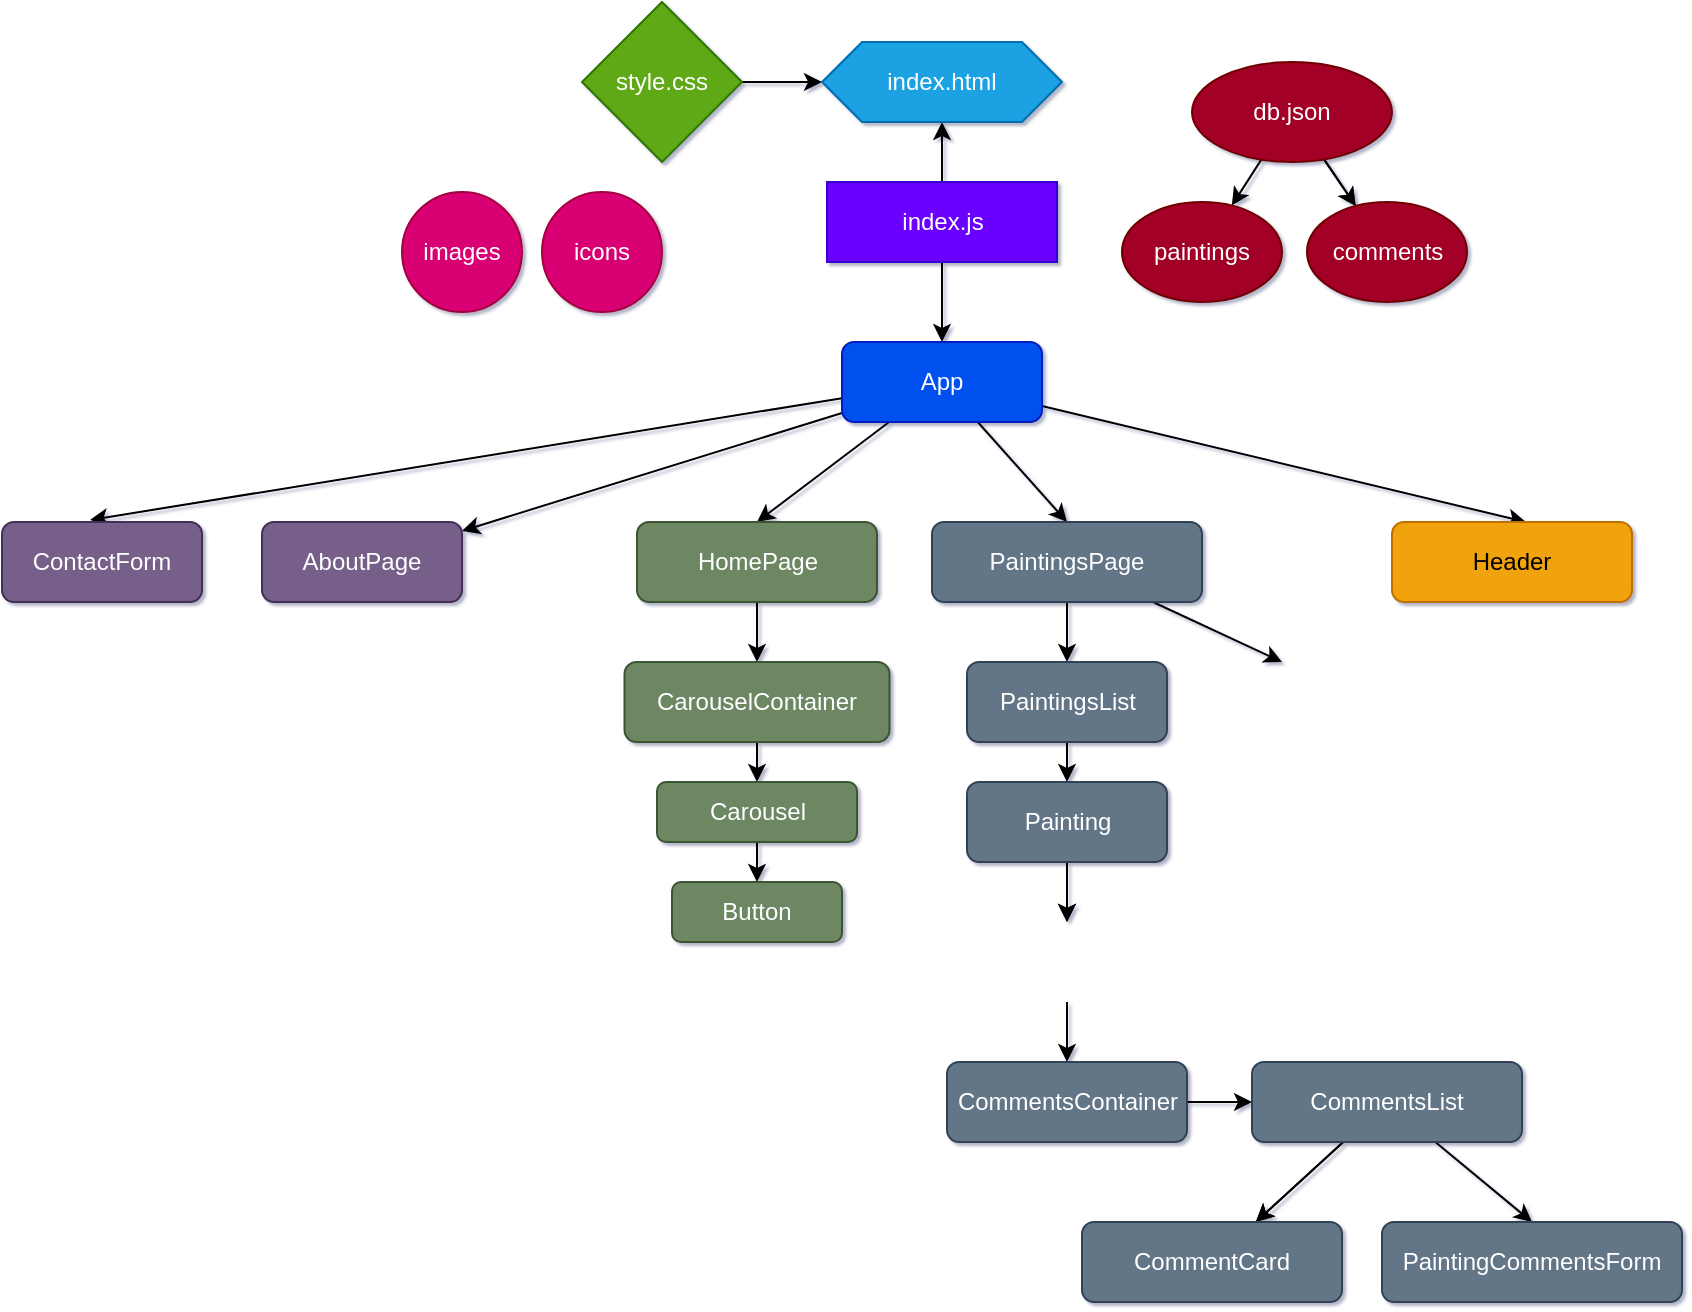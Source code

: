 <mxfile>
    <diagram id="5MJu-AYOTQI037vcw1Am" name="Page-1">
        <mxGraphModel dx="1375" dy="946" grid="1" gridSize="10" guides="1" tooltips="1" connect="1" arrows="1" fold="1" page="0" pageScale="1" pageWidth="850" pageHeight="1100" background="none" math="0" shadow="1">
            <root>
                <mxCell id="0"/>
                <mxCell id="1" parent="0"/>
                <mxCell id="8" style="edgeStyle=none;html=1;entryX=0.5;entryY=0;entryDx=0;entryDy=0;rounded=1;" parent="1" source="2" target="3" edge="1">
                    <mxGeometry relative="1" as="geometry"/>
                </mxCell>
                <mxCell id="13" style="edgeStyle=none;html=1;entryX=0.558;entryY=0;entryDx=0;entryDy=0;entryPerimeter=0;rounded=1;" parent="1" source="2" target="11" edge="1">
                    <mxGeometry relative="1" as="geometry"/>
                </mxCell>
                <mxCell id="30" style="edgeStyle=none;html=1;entryX=0.5;entryY=0;entryDx=0;entryDy=0;rounded=1;" parent="1" source="2" target="14" edge="1">
                    <mxGeometry relative="1" as="geometry"/>
                </mxCell>
                <mxCell id="32" value="" style="edgeStyle=none;html=1;rounded=1;" parent="1" source="2" target="31" edge="1">
                    <mxGeometry relative="1" as="geometry"/>
                </mxCell>
                <mxCell id="87" style="edgeStyle=none;html=1;entryX=0.44;entryY=-0.025;entryDx=0;entryDy=0;entryPerimeter=0;" edge="1" parent="1" source="2" target="35">
                    <mxGeometry relative="1" as="geometry"/>
                </mxCell>
                <mxCell id="2" value="App" style="rounded=1;whiteSpace=wrap;html=1;fillColor=#0050ef;strokeColor=#001DBC;fontColor=#ffffff;" parent="1" vertex="1">
                    <mxGeometry x="380" y="30" width="100" height="40" as="geometry"/>
                </mxCell>
                <mxCell id="50" style="edgeStyle=none;html=1;entryX=0.5;entryY=0;entryDx=0;entryDy=0;rounded=1;" parent="1" source="3" edge="1">
                    <mxGeometry relative="1" as="geometry">
                        <mxPoint x="600" y="190" as="targetPoint"/>
                    </mxGeometry>
                </mxCell>
                <mxCell id="81" value="" style="edgeStyle=none;html=1;" parent="1" source="3" target="80" edge="1">
                    <mxGeometry relative="1" as="geometry"/>
                </mxCell>
                <mxCell id="3" value="PaintingsPage" style="rounded=1;whiteSpace=wrap;html=1;fillColor=#647687;fontColor=#ffffff;strokeColor=#314354;" parent="1" vertex="1">
                    <mxGeometry x="425" y="120" width="135" height="40" as="geometry"/>
                </mxCell>
                <mxCell id="39" value="" style="edgeStyle=none;html=1;rounded=1;" parent="1" source="4" edge="1">
                    <mxGeometry relative="1" as="geometry">
                        <mxPoint x="492.5" y="320" as="targetPoint"/>
                    </mxGeometry>
                </mxCell>
                <mxCell id="86" value="" style="edgeStyle=none;html=1;" edge="1" parent="1" source="4">
                    <mxGeometry relative="1" as="geometry">
                        <mxPoint x="492.5" y="320" as="targetPoint"/>
                    </mxGeometry>
                </mxCell>
                <mxCell id="4" value="Painting" style="rounded=1;whiteSpace=wrap;html=1;fillColor=#647687;fontColor=#ffffff;strokeColor=#314354;" parent="1" vertex="1">
                    <mxGeometry x="442.5" y="250" width="100" height="40" as="geometry"/>
                </mxCell>
                <mxCell id="11" value="Header" style="rounded=1;whiteSpace=wrap;html=1;fillColor=#f0a30a;fontColor=#000000;strokeColor=#BD7000;" parent="1" vertex="1">
                    <mxGeometry x="655" y="120" width="120" height="40" as="geometry"/>
                </mxCell>
                <mxCell id="22" value="" style="edgeStyle=none;html=1;rounded=1;" parent="1" source="14" target="21" edge="1">
                    <mxGeometry relative="1" as="geometry"/>
                </mxCell>
                <mxCell id="14" value="HomePage" style="rounded=1;whiteSpace=wrap;html=1;fillColor=#6d8764;fontColor=#ffffff;strokeColor=#3A5431;" parent="1" vertex="1">
                    <mxGeometry x="277.5" y="120" width="120" height="40" as="geometry"/>
                </mxCell>
                <mxCell id="18" value="" style="edgeStyle=none;html=1;rounded=1;" parent="1" source="15" target="17" edge="1">
                    <mxGeometry relative="1" as="geometry"/>
                </mxCell>
                <mxCell id="15" value="CommentsContainer" style="whiteSpace=wrap;html=1;rounded=1;fillColor=#647687;fontColor=#ffffff;strokeColor=#314354;" parent="1" vertex="1">
                    <mxGeometry x="432.5" y="390" width="120" height="40" as="geometry"/>
                </mxCell>
                <mxCell id="42" value="" style="edgeStyle=none;html=1;rounded=1;" parent="1" source="17" target="41" edge="1">
                    <mxGeometry relative="1" as="geometry"/>
                </mxCell>
                <mxCell id="43" value="" style="edgeStyle=none;html=1;rounded=1;" parent="1" source="17" target="41" edge="1">
                    <mxGeometry relative="1" as="geometry"/>
                </mxCell>
                <mxCell id="44" style="edgeStyle=none;html=1;entryX=0.5;entryY=0;entryDx=0;entryDy=0;rounded=1;" parent="1" source="17" target="19" edge="1">
                    <mxGeometry relative="1" as="geometry"/>
                </mxCell>
                <mxCell id="17" value="CommentsList" style="whiteSpace=wrap;html=1;rounded=1;fillColor=#647687;fontColor=#ffffff;strokeColor=#314354;" parent="1" vertex="1">
                    <mxGeometry x="585" y="390" width="135" height="40" as="geometry"/>
                </mxCell>
                <mxCell id="19" value="PaintingCommentsForm" style="whiteSpace=wrap;html=1;rounded=1;fillColor=#647687;fontColor=#ffffff;strokeColor=#314354;" parent="1" vertex="1">
                    <mxGeometry x="650" y="470" width="150" height="40" as="geometry"/>
                </mxCell>
                <mxCell id="28" value="" style="edgeStyle=none;html=1;rounded=1;" parent="1" source="21" target="27" edge="1">
                    <mxGeometry relative="1" as="geometry"/>
                </mxCell>
                <mxCell id="21" value="CarouselContainer" style="whiteSpace=wrap;html=1;rounded=1;fillColor=#6d8764;fontColor=#ffffff;strokeColor=#3A5431;" parent="1" vertex="1">
                    <mxGeometry x="271.25" y="190" width="132.5" height="40" as="geometry"/>
                </mxCell>
                <mxCell id="23" value="Button" style="whiteSpace=wrap;html=1;rounded=1;fillColor=#6d8764;fontColor=#ffffff;strokeColor=#3A5431;" parent="1" vertex="1">
                    <mxGeometry x="295" y="300" width="85" height="30" as="geometry"/>
                </mxCell>
                <mxCell id="29" value="" style="edgeStyle=none;html=1;rounded=1;" parent="1" source="27" target="23" edge="1">
                    <mxGeometry relative="1" as="geometry"/>
                </mxCell>
                <mxCell id="27" value="Carousel" style="rounded=1;whiteSpace=wrap;html=1;fillColor=#6d8764;fontColor=#ffffff;strokeColor=#3A5431;" parent="1" vertex="1">
                    <mxGeometry x="287.5" y="250" width="100" height="30" as="geometry"/>
                </mxCell>
                <mxCell id="31" value="AboutPage" style="rounded=1;whiteSpace=wrap;html=1;fillColor=#76608a;fontColor=#ffffff;strokeColor=#432D57;" parent="1" vertex="1">
                    <mxGeometry x="90" y="120" width="100" height="40" as="geometry"/>
                </mxCell>
                <mxCell id="35" value="ContactForm" style="rounded=1;whiteSpace=wrap;html=1;fillColor=#76608a;fontColor=#ffffff;strokeColor=#432D57;" parent="1" vertex="1">
                    <mxGeometry x="-40" y="120" width="100" height="40" as="geometry"/>
                </mxCell>
                <mxCell id="40" value="" style="edgeStyle=none;html=1;rounded=1;" parent="1" target="15" edge="1">
                    <mxGeometry relative="1" as="geometry">
                        <mxPoint x="492.5" y="360" as="sourcePoint"/>
                    </mxGeometry>
                </mxCell>
                <mxCell id="41" value="CommentCard" style="whiteSpace=wrap;html=1;rounded=1;fillColor=#647687;fontColor=#ffffff;strokeColor=#314354;" parent="1" vertex="1">
                    <mxGeometry x="500" y="470" width="130" height="40" as="geometry"/>
                </mxCell>
                <mxCell id="63" value="" style="edgeStyle=none;html=1;" parent="1" source="51" target="62" edge="1">
                    <mxGeometry relative="1" as="geometry"/>
                </mxCell>
                <mxCell id="64" value="" style="edgeStyle=none;html=1;" parent="1" source="51" target="62" edge="1">
                    <mxGeometry relative="1" as="geometry"/>
                </mxCell>
                <mxCell id="67" value="" style="edgeStyle=none;html=1;" parent="1" source="51" target="66" edge="1">
                    <mxGeometry relative="1" as="geometry"/>
                </mxCell>
                <mxCell id="51" value="db.json" style="ellipse;whiteSpace=wrap;html=1;rounded=1;fillColor=#a20025;fontColor=#ffffff;strokeColor=#6F0000;" parent="1" vertex="1">
                    <mxGeometry x="555" y="-110" width="100" height="50" as="geometry"/>
                </mxCell>
                <mxCell id="54" value="" style="edgeStyle=none;html=1;" parent="1" source="53" target="2" edge="1">
                    <mxGeometry relative="1" as="geometry"/>
                </mxCell>
                <mxCell id="76" value="" style="edgeStyle=none;html=1;" parent="1" source="53" target="69" edge="1">
                    <mxGeometry relative="1" as="geometry"/>
                </mxCell>
                <mxCell id="53" value="index.js" style="rounded=0;whiteSpace=wrap;html=1;fillColor=#6a00ff;fontColor=#ffffff;strokeColor=#3700CC;" parent="1" vertex="1">
                    <mxGeometry x="372.5" y="-50" width="115" height="40" as="geometry"/>
                </mxCell>
                <mxCell id="62" value="comments" style="ellipse;whiteSpace=wrap;html=1;rounded=1;fillColor=#a20025;fontColor=#ffffff;strokeColor=#6F0000;" parent="1" vertex="1">
                    <mxGeometry x="612.5" y="-40" width="80" height="50" as="geometry"/>
                </mxCell>
                <mxCell id="66" value="paintings" style="ellipse;whiteSpace=wrap;html=1;rounded=1;fillColor=#a20025;fontColor=#ffffff;strokeColor=#6F0000;" parent="1" vertex="1">
                    <mxGeometry x="520" y="-40" width="80" height="50" as="geometry"/>
                </mxCell>
                <mxCell id="72" style="edgeStyle=none;html=1;exitX=1;exitY=0.5;exitDx=0;exitDy=0;entryX=0;entryY=0.5;entryDx=0;entryDy=0;" parent="1" source="68" target="69" edge="1">
                    <mxGeometry relative="1" as="geometry"/>
                </mxCell>
                <mxCell id="68" value="style.css" style="rhombus;whiteSpace=wrap;html=1;fillColor=#60a917;fontColor=#ffffff;strokeColor=#2D7600;" parent="1" vertex="1">
                    <mxGeometry x="250" y="-140" width="80" height="80" as="geometry"/>
                </mxCell>
                <mxCell id="69" value="index.html" style="shape=hexagon;perimeter=hexagonPerimeter2;whiteSpace=wrap;html=1;fixedSize=1;fillColor=#1ba1e2;fontColor=#ffffff;strokeColor=#006EAF;" parent="1" vertex="1">
                    <mxGeometry x="370" y="-120" width="120" height="40" as="geometry"/>
                </mxCell>
                <mxCell id="77" value="images" style="ellipse;whiteSpace=wrap;html=1;aspect=fixed;fillColor=#d80073;fontColor=#ffffff;strokeColor=#A50040;" parent="1" vertex="1">
                    <mxGeometry x="160" y="-45" width="60" height="60" as="geometry"/>
                </mxCell>
                <mxCell id="78" value="icons" style="ellipse;whiteSpace=wrap;html=1;aspect=fixed;fillColor=#d80073;fontColor=#ffffff;strokeColor=#A50040;" parent="1" vertex="1">
                    <mxGeometry x="230" y="-45" width="60" height="60" as="geometry"/>
                </mxCell>
                <mxCell id="85" style="edgeStyle=none;html=1;entryX=0.5;entryY=0;entryDx=0;entryDy=0;" parent="1" source="80" target="4" edge="1">
                    <mxGeometry relative="1" as="geometry"/>
                </mxCell>
                <mxCell id="80" value="PaintingsList" style="rounded=1;whiteSpace=wrap;html=1;fillColor=#647687;fontColor=#ffffff;strokeColor=#314354;" parent="1" vertex="1">
                    <mxGeometry x="442.5" y="190" width="100" height="40" as="geometry"/>
                </mxCell>
            </root>
        </mxGraphModel>
    </diagram>
</mxfile>